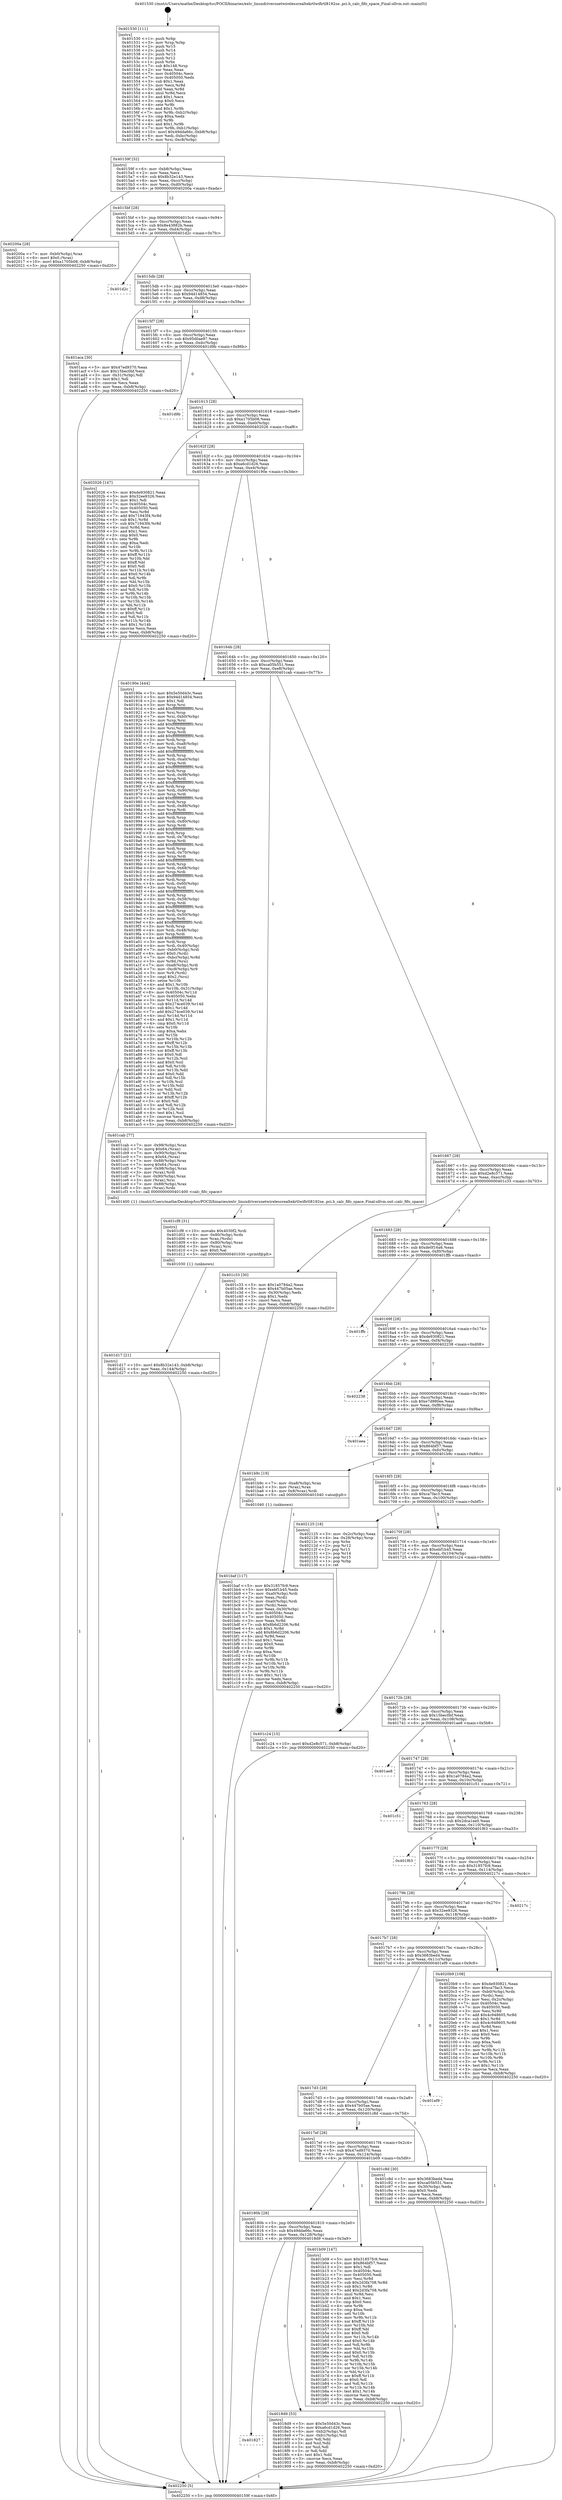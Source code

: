 digraph "0x401530" {
  label = "0x401530 (/mnt/c/Users/mathe/Desktop/tcc/POCII/binaries/extr_linuxdriversnetwirelessrealtekrtlwifirtl8192se..pci.h_calc_fifo_space_Final-ollvm.out::main(0))"
  labelloc = "t"
  node[shape=record]

  Entry [label="",width=0.3,height=0.3,shape=circle,fillcolor=black,style=filled]
  "0x40159f" [label="{
     0x40159f [32]\l
     | [instrs]\l
     &nbsp;&nbsp;0x40159f \<+6\>: mov -0xb8(%rbp),%eax\l
     &nbsp;&nbsp;0x4015a5 \<+2\>: mov %eax,%ecx\l
     &nbsp;&nbsp;0x4015a7 \<+6\>: sub $0x8b32e143,%ecx\l
     &nbsp;&nbsp;0x4015ad \<+6\>: mov %eax,-0xcc(%rbp)\l
     &nbsp;&nbsp;0x4015b3 \<+6\>: mov %ecx,-0xd0(%rbp)\l
     &nbsp;&nbsp;0x4015b9 \<+6\>: je 000000000040200a \<main+0xada\>\l
  }"]
  "0x40200a" [label="{
     0x40200a [28]\l
     | [instrs]\l
     &nbsp;&nbsp;0x40200a \<+7\>: mov -0xb0(%rbp),%rax\l
     &nbsp;&nbsp;0x402011 \<+6\>: movl $0x0,(%rax)\l
     &nbsp;&nbsp;0x402017 \<+10\>: movl $0xa1705b08,-0xb8(%rbp)\l
     &nbsp;&nbsp;0x402021 \<+5\>: jmp 0000000000402250 \<main+0xd20\>\l
  }"]
  "0x4015bf" [label="{
     0x4015bf [28]\l
     | [instrs]\l
     &nbsp;&nbsp;0x4015bf \<+5\>: jmp 00000000004015c4 \<main+0x94\>\l
     &nbsp;&nbsp;0x4015c4 \<+6\>: mov -0xcc(%rbp),%eax\l
     &nbsp;&nbsp;0x4015ca \<+5\>: sub $0x8e43882b,%eax\l
     &nbsp;&nbsp;0x4015cf \<+6\>: mov %eax,-0xd4(%rbp)\l
     &nbsp;&nbsp;0x4015d5 \<+6\>: je 0000000000401d2c \<main+0x7fc\>\l
  }"]
  Exit [label="",width=0.3,height=0.3,shape=circle,fillcolor=black,style=filled,peripheries=2]
  "0x401d2c" [label="{
     0x401d2c\l
  }", style=dashed]
  "0x4015db" [label="{
     0x4015db [28]\l
     | [instrs]\l
     &nbsp;&nbsp;0x4015db \<+5\>: jmp 00000000004015e0 \<main+0xb0\>\l
     &nbsp;&nbsp;0x4015e0 \<+6\>: mov -0xcc(%rbp),%eax\l
     &nbsp;&nbsp;0x4015e6 \<+5\>: sub $0x94d14854,%eax\l
     &nbsp;&nbsp;0x4015eb \<+6\>: mov %eax,-0xd8(%rbp)\l
     &nbsp;&nbsp;0x4015f1 \<+6\>: je 0000000000401aca \<main+0x59a\>\l
  }"]
  "0x401d17" [label="{
     0x401d17 [21]\l
     | [instrs]\l
     &nbsp;&nbsp;0x401d17 \<+10\>: movl $0x8b32e143,-0xb8(%rbp)\l
     &nbsp;&nbsp;0x401d21 \<+6\>: mov %eax,-0x144(%rbp)\l
     &nbsp;&nbsp;0x401d27 \<+5\>: jmp 0000000000402250 \<main+0xd20\>\l
  }"]
  "0x401aca" [label="{
     0x401aca [30]\l
     | [instrs]\l
     &nbsp;&nbsp;0x401aca \<+5\>: mov $0x47ed9370,%eax\l
     &nbsp;&nbsp;0x401acf \<+5\>: mov $0x15bec0bf,%ecx\l
     &nbsp;&nbsp;0x401ad4 \<+3\>: mov -0x31(%rbp),%dl\l
     &nbsp;&nbsp;0x401ad7 \<+3\>: test $0x1,%dl\l
     &nbsp;&nbsp;0x401ada \<+3\>: cmovne %ecx,%eax\l
     &nbsp;&nbsp;0x401add \<+6\>: mov %eax,-0xb8(%rbp)\l
     &nbsp;&nbsp;0x401ae3 \<+5\>: jmp 0000000000402250 \<main+0xd20\>\l
  }"]
  "0x4015f7" [label="{
     0x4015f7 [28]\l
     | [instrs]\l
     &nbsp;&nbsp;0x4015f7 \<+5\>: jmp 00000000004015fc \<main+0xcc\>\l
     &nbsp;&nbsp;0x4015fc \<+6\>: mov -0xcc(%rbp),%eax\l
     &nbsp;&nbsp;0x401602 \<+5\>: sub $0x95d0ae97,%eax\l
     &nbsp;&nbsp;0x401607 \<+6\>: mov %eax,-0xdc(%rbp)\l
     &nbsp;&nbsp;0x40160d \<+6\>: je 0000000000401d9b \<main+0x86b\>\l
  }"]
  "0x401cf8" [label="{
     0x401cf8 [31]\l
     | [instrs]\l
     &nbsp;&nbsp;0x401cf8 \<+10\>: movabs $0x4030f2,%rdi\l
     &nbsp;&nbsp;0x401d02 \<+4\>: mov -0x80(%rbp),%rdx\l
     &nbsp;&nbsp;0x401d06 \<+3\>: mov %rax,(%rdx)\l
     &nbsp;&nbsp;0x401d09 \<+4\>: mov -0x80(%rbp),%rax\l
     &nbsp;&nbsp;0x401d0d \<+3\>: mov (%rax),%rsi\l
     &nbsp;&nbsp;0x401d10 \<+2\>: mov $0x0,%al\l
     &nbsp;&nbsp;0x401d12 \<+5\>: call 0000000000401030 \<printf@plt\>\l
     | [calls]\l
     &nbsp;&nbsp;0x401030 \{1\} (unknown)\l
  }"]
  "0x401d9b" [label="{
     0x401d9b\l
  }", style=dashed]
  "0x401613" [label="{
     0x401613 [28]\l
     | [instrs]\l
     &nbsp;&nbsp;0x401613 \<+5\>: jmp 0000000000401618 \<main+0xe8\>\l
     &nbsp;&nbsp;0x401618 \<+6\>: mov -0xcc(%rbp),%eax\l
     &nbsp;&nbsp;0x40161e \<+5\>: sub $0xa1705b08,%eax\l
     &nbsp;&nbsp;0x401623 \<+6\>: mov %eax,-0xe0(%rbp)\l
     &nbsp;&nbsp;0x401629 \<+6\>: je 0000000000402026 \<main+0xaf6\>\l
  }"]
  "0x401baf" [label="{
     0x401baf [117]\l
     | [instrs]\l
     &nbsp;&nbsp;0x401baf \<+5\>: mov $0x31857fc9,%ecx\l
     &nbsp;&nbsp;0x401bb4 \<+5\>: mov $0xebf1b45,%edx\l
     &nbsp;&nbsp;0x401bb9 \<+7\>: mov -0xa0(%rbp),%rdi\l
     &nbsp;&nbsp;0x401bc0 \<+2\>: mov %eax,(%rdi)\l
     &nbsp;&nbsp;0x401bc2 \<+7\>: mov -0xa0(%rbp),%rdi\l
     &nbsp;&nbsp;0x401bc9 \<+2\>: mov (%rdi),%eax\l
     &nbsp;&nbsp;0x401bcb \<+3\>: mov %eax,-0x30(%rbp)\l
     &nbsp;&nbsp;0x401bce \<+7\>: mov 0x40504c,%eax\l
     &nbsp;&nbsp;0x401bd5 \<+7\>: mov 0x405050,%esi\l
     &nbsp;&nbsp;0x401bdc \<+3\>: mov %eax,%r8d\l
     &nbsp;&nbsp;0x401bdf \<+7\>: sub $0x8b6d2206,%r8d\l
     &nbsp;&nbsp;0x401be6 \<+4\>: sub $0x1,%r8d\l
     &nbsp;&nbsp;0x401bea \<+7\>: add $0x8b6d2206,%r8d\l
     &nbsp;&nbsp;0x401bf1 \<+4\>: imul %r8d,%eax\l
     &nbsp;&nbsp;0x401bf5 \<+3\>: and $0x1,%eax\l
     &nbsp;&nbsp;0x401bf8 \<+3\>: cmp $0x0,%eax\l
     &nbsp;&nbsp;0x401bfb \<+4\>: sete %r9b\l
     &nbsp;&nbsp;0x401bff \<+3\>: cmp $0xa,%esi\l
     &nbsp;&nbsp;0x401c02 \<+4\>: setl %r10b\l
     &nbsp;&nbsp;0x401c06 \<+3\>: mov %r9b,%r11b\l
     &nbsp;&nbsp;0x401c09 \<+3\>: and %r10b,%r11b\l
     &nbsp;&nbsp;0x401c0c \<+3\>: xor %r10b,%r9b\l
     &nbsp;&nbsp;0x401c0f \<+3\>: or %r9b,%r11b\l
     &nbsp;&nbsp;0x401c12 \<+4\>: test $0x1,%r11b\l
     &nbsp;&nbsp;0x401c16 \<+3\>: cmovne %edx,%ecx\l
     &nbsp;&nbsp;0x401c19 \<+6\>: mov %ecx,-0xb8(%rbp)\l
     &nbsp;&nbsp;0x401c1f \<+5\>: jmp 0000000000402250 \<main+0xd20\>\l
  }"]
  "0x402026" [label="{
     0x402026 [147]\l
     | [instrs]\l
     &nbsp;&nbsp;0x402026 \<+5\>: mov $0xde930821,%eax\l
     &nbsp;&nbsp;0x40202b \<+5\>: mov $0x32ee9326,%ecx\l
     &nbsp;&nbsp;0x402030 \<+2\>: mov $0x1,%dl\l
     &nbsp;&nbsp;0x402032 \<+7\>: mov 0x40504c,%esi\l
     &nbsp;&nbsp;0x402039 \<+7\>: mov 0x405050,%edi\l
     &nbsp;&nbsp;0x402040 \<+3\>: mov %esi,%r8d\l
     &nbsp;&nbsp;0x402043 \<+7\>: add $0x71943f4,%r8d\l
     &nbsp;&nbsp;0x40204a \<+4\>: sub $0x1,%r8d\l
     &nbsp;&nbsp;0x40204e \<+7\>: sub $0x71943f4,%r8d\l
     &nbsp;&nbsp;0x402055 \<+4\>: imul %r8d,%esi\l
     &nbsp;&nbsp;0x402059 \<+3\>: and $0x1,%esi\l
     &nbsp;&nbsp;0x40205c \<+3\>: cmp $0x0,%esi\l
     &nbsp;&nbsp;0x40205f \<+4\>: sete %r9b\l
     &nbsp;&nbsp;0x402063 \<+3\>: cmp $0xa,%edi\l
     &nbsp;&nbsp;0x402066 \<+4\>: setl %r10b\l
     &nbsp;&nbsp;0x40206a \<+3\>: mov %r9b,%r11b\l
     &nbsp;&nbsp;0x40206d \<+4\>: xor $0xff,%r11b\l
     &nbsp;&nbsp;0x402071 \<+3\>: mov %r10b,%bl\l
     &nbsp;&nbsp;0x402074 \<+3\>: xor $0xff,%bl\l
     &nbsp;&nbsp;0x402077 \<+3\>: xor $0x0,%dl\l
     &nbsp;&nbsp;0x40207a \<+3\>: mov %r11b,%r14b\l
     &nbsp;&nbsp;0x40207d \<+4\>: and $0x0,%r14b\l
     &nbsp;&nbsp;0x402081 \<+3\>: and %dl,%r9b\l
     &nbsp;&nbsp;0x402084 \<+3\>: mov %bl,%r15b\l
     &nbsp;&nbsp;0x402087 \<+4\>: and $0x0,%r15b\l
     &nbsp;&nbsp;0x40208b \<+3\>: and %dl,%r10b\l
     &nbsp;&nbsp;0x40208e \<+3\>: or %r9b,%r14b\l
     &nbsp;&nbsp;0x402091 \<+3\>: or %r10b,%r15b\l
     &nbsp;&nbsp;0x402094 \<+3\>: xor %r15b,%r14b\l
     &nbsp;&nbsp;0x402097 \<+3\>: or %bl,%r11b\l
     &nbsp;&nbsp;0x40209a \<+4\>: xor $0xff,%r11b\l
     &nbsp;&nbsp;0x40209e \<+3\>: or $0x0,%dl\l
     &nbsp;&nbsp;0x4020a1 \<+3\>: and %dl,%r11b\l
     &nbsp;&nbsp;0x4020a4 \<+3\>: or %r11b,%r14b\l
     &nbsp;&nbsp;0x4020a7 \<+4\>: test $0x1,%r14b\l
     &nbsp;&nbsp;0x4020ab \<+3\>: cmovne %ecx,%eax\l
     &nbsp;&nbsp;0x4020ae \<+6\>: mov %eax,-0xb8(%rbp)\l
     &nbsp;&nbsp;0x4020b4 \<+5\>: jmp 0000000000402250 \<main+0xd20\>\l
  }"]
  "0x40162f" [label="{
     0x40162f [28]\l
     | [instrs]\l
     &nbsp;&nbsp;0x40162f \<+5\>: jmp 0000000000401634 \<main+0x104\>\l
     &nbsp;&nbsp;0x401634 \<+6\>: mov -0xcc(%rbp),%eax\l
     &nbsp;&nbsp;0x40163a \<+5\>: sub $0xa6cd1d26,%eax\l
     &nbsp;&nbsp;0x40163f \<+6\>: mov %eax,-0xe4(%rbp)\l
     &nbsp;&nbsp;0x401645 \<+6\>: je 000000000040190e \<main+0x3de\>\l
  }"]
  "0x401530" [label="{
     0x401530 [111]\l
     | [instrs]\l
     &nbsp;&nbsp;0x401530 \<+1\>: push %rbp\l
     &nbsp;&nbsp;0x401531 \<+3\>: mov %rsp,%rbp\l
     &nbsp;&nbsp;0x401534 \<+2\>: push %r15\l
     &nbsp;&nbsp;0x401536 \<+2\>: push %r14\l
     &nbsp;&nbsp;0x401538 \<+2\>: push %r13\l
     &nbsp;&nbsp;0x40153a \<+2\>: push %r12\l
     &nbsp;&nbsp;0x40153c \<+1\>: push %rbx\l
     &nbsp;&nbsp;0x40153d \<+7\>: sub $0x148,%rsp\l
     &nbsp;&nbsp;0x401544 \<+2\>: xor %eax,%eax\l
     &nbsp;&nbsp;0x401546 \<+7\>: mov 0x40504c,%ecx\l
     &nbsp;&nbsp;0x40154d \<+7\>: mov 0x405050,%edx\l
     &nbsp;&nbsp;0x401554 \<+3\>: sub $0x1,%eax\l
     &nbsp;&nbsp;0x401557 \<+3\>: mov %ecx,%r8d\l
     &nbsp;&nbsp;0x40155a \<+3\>: add %eax,%r8d\l
     &nbsp;&nbsp;0x40155d \<+4\>: imul %r8d,%ecx\l
     &nbsp;&nbsp;0x401561 \<+3\>: and $0x1,%ecx\l
     &nbsp;&nbsp;0x401564 \<+3\>: cmp $0x0,%ecx\l
     &nbsp;&nbsp;0x401567 \<+4\>: sete %r9b\l
     &nbsp;&nbsp;0x40156b \<+4\>: and $0x1,%r9b\l
     &nbsp;&nbsp;0x40156f \<+7\>: mov %r9b,-0xb2(%rbp)\l
     &nbsp;&nbsp;0x401576 \<+3\>: cmp $0xa,%edx\l
     &nbsp;&nbsp;0x401579 \<+4\>: setl %r9b\l
     &nbsp;&nbsp;0x40157d \<+4\>: and $0x1,%r9b\l
     &nbsp;&nbsp;0x401581 \<+7\>: mov %r9b,-0xb1(%rbp)\l
     &nbsp;&nbsp;0x401588 \<+10\>: movl $0x49dda66c,-0xb8(%rbp)\l
     &nbsp;&nbsp;0x401592 \<+6\>: mov %edi,-0xbc(%rbp)\l
     &nbsp;&nbsp;0x401598 \<+7\>: mov %rsi,-0xc8(%rbp)\l
  }"]
  "0x40190e" [label="{
     0x40190e [444]\l
     | [instrs]\l
     &nbsp;&nbsp;0x40190e \<+5\>: mov $0x5e50d43c,%eax\l
     &nbsp;&nbsp;0x401913 \<+5\>: mov $0x94d14854,%ecx\l
     &nbsp;&nbsp;0x401918 \<+2\>: mov $0x1,%dl\l
     &nbsp;&nbsp;0x40191a \<+3\>: mov %rsp,%rsi\l
     &nbsp;&nbsp;0x40191d \<+4\>: add $0xfffffffffffffff0,%rsi\l
     &nbsp;&nbsp;0x401921 \<+3\>: mov %rsi,%rsp\l
     &nbsp;&nbsp;0x401924 \<+7\>: mov %rsi,-0xb0(%rbp)\l
     &nbsp;&nbsp;0x40192b \<+3\>: mov %rsp,%rsi\l
     &nbsp;&nbsp;0x40192e \<+4\>: add $0xfffffffffffffff0,%rsi\l
     &nbsp;&nbsp;0x401932 \<+3\>: mov %rsi,%rsp\l
     &nbsp;&nbsp;0x401935 \<+3\>: mov %rsp,%rdi\l
     &nbsp;&nbsp;0x401938 \<+4\>: add $0xfffffffffffffff0,%rdi\l
     &nbsp;&nbsp;0x40193c \<+3\>: mov %rdi,%rsp\l
     &nbsp;&nbsp;0x40193f \<+7\>: mov %rdi,-0xa8(%rbp)\l
     &nbsp;&nbsp;0x401946 \<+3\>: mov %rsp,%rdi\l
     &nbsp;&nbsp;0x401949 \<+4\>: add $0xfffffffffffffff0,%rdi\l
     &nbsp;&nbsp;0x40194d \<+3\>: mov %rdi,%rsp\l
     &nbsp;&nbsp;0x401950 \<+7\>: mov %rdi,-0xa0(%rbp)\l
     &nbsp;&nbsp;0x401957 \<+3\>: mov %rsp,%rdi\l
     &nbsp;&nbsp;0x40195a \<+4\>: add $0xfffffffffffffff0,%rdi\l
     &nbsp;&nbsp;0x40195e \<+3\>: mov %rdi,%rsp\l
     &nbsp;&nbsp;0x401961 \<+7\>: mov %rdi,-0x98(%rbp)\l
     &nbsp;&nbsp;0x401968 \<+3\>: mov %rsp,%rdi\l
     &nbsp;&nbsp;0x40196b \<+4\>: add $0xfffffffffffffff0,%rdi\l
     &nbsp;&nbsp;0x40196f \<+3\>: mov %rdi,%rsp\l
     &nbsp;&nbsp;0x401972 \<+7\>: mov %rdi,-0x90(%rbp)\l
     &nbsp;&nbsp;0x401979 \<+3\>: mov %rsp,%rdi\l
     &nbsp;&nbsp;0x40197c \<+4\>: add $0xfffffffffffffff0,%rdi\l
     &nbsp;&nbsp;0x401980 \<+3\>: mov %rdi,%rsp\l
     &nbsp;&nbsp;0x401983 \<+7\>: mov %rdi,-0x88(%rbp)\l
     &nbsp;&nbsp;0x40198a \<+3\>: mov %rsp,%rdi\l
     &nbsp;&nbsp;0x40198d \<+4\>: add $0xfffffffffffffff0,%rdi\l
     &nbsp;&nbsp;0x401991 \<+3\>: mov %rdi,%rsp\l
     &nbsp;&nbsp;0x401994 \<+4\>: mov %rdi,-0x80(%rbp)\l
     &nbsp;&nbsp;0x401998 \<+3\>: mov %rsp,%rdi\l
     &nbsp;&nbsp;0x40199b \<+4\>: add $0xfffffffffffffff0,%rdi\l
     &nbsp;&nbsp;0x40199f \<+3\>: mov %rdi,%rsp\l
     &nbsp;&nbsp;0x4019a2 \<+4\>: mov %rdi,-0x78(%rbp)\l
     &nbsp;&nbsp;0x4019a6 \<+3\>: mov %rsp,%rdi\l
     &nbsp;&nbsp;0x4019a9 \<+4\>: add $0xfffffffffffffff0,%rdi\l
     &nbsp;&nbsp;0x4019ad \<+3\>: mov %rdi,%rsp\l
     &nbsp;&nbsp;0x4019b0 \<+4\>: mov %rdi,-0x70(%rbp)\l
     &nbsp;&nbsp;0x4019b4 \<+3\>: mov %rsp,%rdi\l
     &nbsp;&nbsp;0x4019b7 \<+4\>: add $0xfffffffffffffff0,%rdi\l
     &nbsp;&nbsp;0x4019bb \<+3\>: mov %rdi,%rsp\l
     &nbsp;&nbsp;0x4019be \<+4\>: mov %rdi,-0x68(%rbp)\l
     &nbsp;&nbsp;0x4019c2 \<+3\>: mov %rsp,%rdi\l
     &nbsp;&nbsp;0x4019c5 \<+4\>: add $0xfffffffffffffff0,%rdi\l
     &nbsp;&nbsp;0x4019c9 \<+3\>: mov %rdi,%rsp\l
     &nbsp;&nbsp;0x4019cc \<+4\>: mov %rdi,-0x60(%rbp)\l
     &nbsp;&nbsp;0x4019d0 \<+3\>: mov %rsp,%rdi\l
     &nbsp;&nbsp;0x4019d3 \<+4\>: add $0xfffffffffffffff0,%rdi\l
     &nbsp;&nbsp;0x4019d7 \<+3\>: mov %rdi,%rsp\l
     &nbsp;&nbsp;0x4019da \<+4\>: mov %rdi,-0x58(%rbp)\l
     &nbsp;&nbsp;0x4019de \<+3\>: mov %rsp,%rdi\l
     &nbsp;&nbsp;0x4019e1 \<+4\>: add $0xfffffffffffffff0,%rdi\l
     &nbsp;&nbsp;0x4019e5 \<+3\>: mov %rdi,%rsp\l
     &nbsp;&nbsp;0x4019e8 \<+4\>: mov %rdi,-0x50(%rbp)\l
     &nbsp;&nbsp;0x4019ec \<+3\>: mov %rsp,%rdi\l
     &nbsp;&nbsp;0x4019ef \<+4\>: add $0xfffffffffffffff0,%rdi\l
     &nbsp;&nbsp;0x4019f3 \<+3\>: mov %rdi,%rsp\l
     &nbsp;&nbsp;0x4019f6 \<+4\>: mov %rdi,-0x48(%rbp)\l
     &nbsp;&nbsp;0x4019fa \<+3\>: mov %rsp,%rdi\l
     &nbsp;&nbsp;0x4019fd \<+4\>: add $0xfffffffffffffff0,%rdi\l
     &nbsp;&nbsp;0x401a01 \<+3\>: mov %rdi,%rsp\l
     &nbsp;&nbsp;0x401a04 \<+4\>: mov %rdi,-0x40(%rbp)\l
     &nbsp;&nbsp;0x401a08 \<+7\>: mov -0xb0(%rbp),%rdi\l
     &nbsp;&nbsp;0x401a0f \<+6\>: movl $0x0,(%rdi)\l
     &nbsp;&nbsp;0x401a15 \<+7\>: mov -0xbc(%rbp),%r8d\l
     &nbsp;&nbsp;0x401a1c \<+3\>: mov %r8d,(%rsi)\l
     &nbsp;&nbsp;0x401a1f \<+7\>: mov -0xa8(%rbp),%rdi\l
     &nbsp;&nbsp;0x401a26 \<+7\>: mov -0xc8(%rbp),%r9\l
     &nbsp;&nbsp;0x401a2d \<+3\>: mov %r9,(%rdi)\l
     &nbsp;&nbsp;0x401a30 \<+3\>: cmpl $0x2,(%rsi)\l
     &nbsp;&nbsp;0x401a33 \<+4\>: setne %r10b\l
     &nbsp;&nbsp;0x401a37 \<+4\>: and $0x1,%r10b\l
     &nbsp;&nbsp;0x401a3b \<+4\>: mov %r10b,-0x31(%rbp)\l
     &nbsp;&nbsp;0x401a3f \<+8\>: mov 0x40504c,%r11d\l
     &nbsp;&nbsp;0x401a47 \<+7\>: mov 0x405050,%ebx\l
     &nbsp;&nbsp;0x401a4e \<+3\>: mov %r11d,%r14d\l
     &nbsp;&nbsp;0x401a51 \<+7\>: sub $0x274ce039,%r14d\l
     &nbsp;&nbsp;0x401a58 \<+4\>: sub $0x1,%r14d\l
     &nbsp;&nbsp;0x401a5c \<+7\>: add $0x274ce039,%r14d\l
     &nbsp;&nbsp;0x401a63 \<+4\>: imul %r14d,%r11d\l
     &nbsp;&nbsp;0x401a67 \<+4\>: and $0x1,%r11d\l
     &nbsp;&nbsp;0x401a6b \<+4\>: cmp $0x0,%r11d\l
     &nbsp;&nbsp;0x401a6f \<+4\>: sete %r10b\l
     &nbsp;&nbsp;0x401a73 \<+3\>: cmp $0xa,%ebx\l
     &nbsp;&nbsp;0x401a76 \<+4\>: setl %r15b\l
     &nbsp;&nbsp;0x401a7a \<+3\>: mov %r10b,%r12b\l
     &nbsp;&nbsp;0x401a7d \<+4\>: xor $0xff,%r12b\l
     &nbsp;&nbsp;0x401a81 \<+3\>: mov %r15b,%r13b\l
     &nbsp;&nbsp;0x401a84 \<+4\>: xor $0xff,%r13b\l
     &nbsp;&nbsp;0x401a88 \<+3\>: xor $0x0,%dl\l
     &nbsp;&nbsp;0x401a8b \<+3\>: mov %r12b,%sil\l
     &nbsp;&nbsp;0x401a8e \<+4\>: and $0x0,%sil\l
     &nbsp;&nbsp;0x401a92 \<+3\>: and %dl,%r10b\l
     &nbsp;&nbsp;0x401a95 \<+3\>: mov %r13b,%dil\l
     &nbsp;&nbsp;0x401a98 \<+4\>: and $0x0,%dil\l
     &nbsp;&nbsp;0x401a9c \<+3\>: and %dl,%r15b\l
     &nbsp;&nbsp;0x401a9f \<+3\>: or %r10b,%sil\l
     &nbsp;&nbsp;0x401aa2 \<+3\>: or %r15b,%dil\l
     &nbsp;&nbsp;0x401aa5 \<+3\>: xor %dil,%sil\l
     &nbsp;&nbsp;0x401aa8 \<+3\>: or %r13b,%r12b\l
     &nbsp;&nbsp;0x401aab \<+4\>: xor $0xff,%r12b\l
     &nbsp;&nbsp;0x401aaf \<+3\>: or $0x0,%dl\l
     &nbsp;&nbsp;0x401ab2 \<+3\>: and %dl,%r12b\l
     &nbsp;&nbsp;0x401ab5 \<+3\>: or %r12b,%sil\l
     &nbsp;&nbsp;0x401ab8 \<+4\>: test $0x1,%sil\l
     &nbsp;&nbsp;0x401abc \<+3\>: cmovne %ecx,%eax\l
     &nbsp;&nbsp;0x401abf \<+6\>: mov %eax,-0xb8(%rbp)\l
     &nbsp;&nbsp;0x401ac5 \<+5\>: jmp 0000000000402250 \<main+0xd20\>\l
  }"]
  "0x40164b" [label="{
     0x40164b [28]\l
     | [instrs]\l
     &nbsp;&nbsp;0x40164b \<+5\>: jmp 0000000000401650 \<main+0x120\>\l
     &nbsp;&nbsp;0x401650 \<+6\>: mov -0xcc(%rbp),%eax\l
     &nbsp;&nbsp;0x401656 \<+5\>: sub $0xca05b551,%eax\l
     &nbsp;&nbsp;0x40165b \<+6\>: mov %eax,-0xe8(%rbp)\l
     &nbsp;&nbsp;0x401661 \<+6\>: je 0000000000401cab \<main+0x77b\>\l
  }"]
  "0x402250" [label="{
     0x402250 [5]\l
     | [instrs]\l
     &nbsp;&nbsp;0x402250 \<+5\>: jmp 000000000040159f \<main+0x6f\>\l
  }"]
  "0x401cab" [label="{
     0x401cab [77]\l
     | [instrs]\l
     &nbsp;&nbsp;0x401cab \<+7\>: mov -0x98(%rbp),%rax\l
     &nbsp;&nbsp;0x401cb2 \<+7\>: movq $0x64,(%rax)\l
     &nbsp;&nbsp;0x401cb9 \<+7\>: mov -0x90(%rbp),%rax\l
     &nbsp;&nbsp;0x401cc0 \<+7\>: movq $0x64,(%rax)\l
     &nbsp;&nbsp;0x401cc7 \<+7\>: mov -0x88(%rbp),%rax\l
     &nbsp;&nbsp;0x401cce \<+7\>: movq $0x64,(%rax)\l
     &nbsp;&nbsp;0x401cd5 \<+7\>: mov -0x98(%rbp),%rax\l
     &nbsp;&nbsp;0x401cdc \<+3\>: mov (%rax),%rdi\l
     &nbsp;&nbsp;0x401cdf \<+7\>: mov -0x90(%rbp),%rax\l
     &nbsp;&nbsp;0x401ce6 \<+3\>: mov (%rax),%rsi\l
     &nbsp;&nbsp;0x401ce9 \<+7\>: mov -0x88(%rbp),%rax\l
     &nbsp;&nbsp;0x401cf0 \<+3\>: mov (%rax),%rdx\l
     &nbsp;&nbsp;0x401cf3 \<+5\>: call 0000000000401400 \<calc_fifo_space\>\l
     | [calls]\l
     &nbsp;&nbsp;0x401400 \{1\} (/mnt/c/Users/mathe/Desktop/tcc/POCII/binaries/extr_linuxdriversnetwirelessrealtekrtlwifirtl8192se..pci.h_calc_fifo_space_Final-ollvm.out::calc_fifo_space)\l
  }"]
  "0x401667" [label="{
     0x401667 [28]\l
     | [instrs]\l
     &nbsp;&nbsp;0x401667 \<+5\>: jmp 000000000040166c \<main+0x13c\>\l
     &nbsp;&nbsp;0x40166c \<+6\>: mov -0xcc(%rbp),%eax\l
     &nbsp;&nbsp;0x401672 \<+5\>: sub $0xd2e8c571,%eax\l
     &nbsp;&nbsp;0x401677 \<+6\>: mov %eax,-0xec(%rbp)\l
     &nbsp;&nbsp;0x40167d \<+6\>: je 0000000000401c33 \<main+0x703\>\l
  }"]
  "0x401827" [label="{
     0x401827\l
  }", style=dashed]
  "0x401c33" [label="{
     0x401c33 [30]\l
     | [instrs]\l
     &nbsp;&nbsp;0x401c33 \<+5\>: mov $0x1a0784a2,%eax\l
     &nbsp;&nbsp;0x401c38 \<+5\>: mov $0x447b05ae,%ecx\l
     &nbsp;&nbsp;0x401c3d \<+3\>: mov -0x30(%rbp),%edx\l
     &nbsp;&nbsp;0x401c40 \<+3\>: cmp $0x1,%edx\l
     &nbsp;&nbsp;0x401c43 \<+3\>: cmovl %ecx,%eax\l
     &nbsp;&nbsp;0x401c46 \<+6\>: mov %eax,-0xb8(%rbp)\l
     &nbsp;&nbsp;0x401c4c \<+5\>: jmp 0000000000402250 \<main+0xd20\>\l
  }"]
  "0x401683" [label="{
     0x401683 [28]\l
     | [instrs]\l
     &nbsp;&nbsp;0x401683 \<+5\>: jmp 0000000000401688 \<main+0x158\>\l
     &nbsp;&nbsp;0x401688 \<+6\>: mov -0xcc(%rbp),%eax\l
     &nbsp;&nbsp;0x40168e \<+5\>: sub $0xde0f16a6,%eax\l
     &nbsp;&nbsp;0x401693 \<+6\>: mov %eax,-0xf0(%rbp)\l
     &nbsp;&nbsp;0x401699 \<+6\>: je 0000000000401ffb \<main+0xacb\>\l
  }"]
  "0x4018d9" [label="{
     0x4018d9 [53]\l
     | [instrs]\l
     &nbsp;&nbsp;0x4018d9 \<+5\>: mov $0x5e50d43c,%eax\l
     &nbsp;&nbsp;0x4018de \<+5\>: mov $0xa6cd1d26,%ecx\l
     &nbsp;&nbsp;0x4018e3 \<+6\>: mov -0xb2(%rbp),%dl\l
     &nbsp;&nbsp;0x4018e9 \<+7\>: mov -0xb1(%rbp),%sil\l
     &nbsp;&nbsp;0x4018f0 \<+3\>: mov %dl,%dil\l
     &nbsp;&nbsp;0x4018f3 \<+3\>: and %sil,%dil\l
     &nbsp;&nbsp;0x4018f6 \<+3\>: xor %sil,%dl\l
     &nbsp;&nbsp;0x4018f9 \<+3\>: or %dl,%dil\l
     &nbsp;&nbsp;0x4018fc \<+4\>: test $0x1,%dil\l
     &nbsp;&nbsp;0x401900 \<+3\>: cmovne %ecx,%eax\l
     &nbsp;&nbsp;0x401903 \<+6\>: mov %eax,-0xb8(%rbp)\l
     &nbsp;&nbsp;0x401909 \<+5\>: jmp 0000000000402250 \<main+0xd20\>\l
  }"]
  "0x401ffb" [label="{
     0x401ffb\l
  }", style=dashed]
  "0x40169f" [label="{
     0x40169f [28]\l
     | [instrs]\l
     &nbsp;&nbsp;0x40169f \<+5\>: jmp 00000000004016a4 \<main+0x174\>\l
     &nbsp;&nbsp;0x4016a4 \<+6\>: mov -0xcc(%rbp),%eax\l
     &nbsp;&nbsp;0x4016aa \<+5\>: sub $0xde930821,%eax\l
     &nbsp;&nbsp;0x4016af \<+6\>: mov %eax,-0xf4(%rbp)\l
     &nbsp;&nbsp;0x4016b5 \<+6\>: je 0000000000402238 \<main+0xd08\>\l
  }"]
  "0x40180b" [label="{
     0x40180b [28]\l
     | [instrs]\l
     &nbsp;&nbsp;0x40180b \<+5\>: jmp 0000000000401810 \<main+0x2e0\>\l
     &nbsp;&nbsp;0x401810 \<+6\>: mov -0xcc(%rbp),%eax\l
     &nbsp;&nbsp;0x401816 \<+5\>: sub $0x49dda66c,%eax\l
     &nbsp;&nbsp;0x40181b \<+6\>: mov %eax,-0x128(%rbp)\l
     &nbsp;&nbsp;0x401821 \<+6\>: je 00000000004018d9 \<main+0x3a9\>\l
  }"]
  "0x402238" [label="{
     0x402238\l
  }", style=dashed]
  "0x4016bb" [label="{
     0x4016bb [28]\l
     | [instrs]\l
     &nbsp;&nbsp;0x4016bb \<+5\>: jmp 00000000004016c0 \<main+0x190\>\l
     &nbsp;&nbsp;0x4016c0 \<+6\>: mov -0xcc(%rbp),%eax\l
     &nbsp;&nbsp;0x4016c6 \<+5\>: sub $0xe7d980ee,%eax\l
     &nbsp;&nbsp;0x4016cb \<+6\>: mov %eax,-0xf8(%rbp)\l
     &nbsp;&nbsp;0x4016d1 \<+6\>: je 0000000000401eea \<main+0x9ba\>\l
  }"]
  "0x401b09" [label="{
     0x401b09 [147]\l
     | [instrs]\l
     &nbsp;&nbsp;0x401b09 \<+5\>: mov $0x31857fc9,%eax\l
     &nbsp;&nbsp;0x401b0e \<+5\>: mov $0x864bf57,%ecx\l
     &nbsp;&nbsp;0x401b13 \<+2\>: mov $0x1,%dl\l
     &nbsp;&nbsp;0x401b15 \<+7\>: mov 0x40504c,%esi\l
     &nbsp;&nbsp;0x401b1c \<+7\>: mov 0x405050,%edi\l
     &nbsp;&nbsp;0x401b23 \<+3\>: mov %esi,%r8d\l
     &nbsp;&nbsp;0x401b26 \<+7\>: sub $0x2d3fa708,%r8d\l
     &nbsp;&nbsp;0x401b2d \<+4\>: sub $0x1,%r8d\l
     &nbsp;&nbsp;0x401b31 \<+7\>: add $0x2d3fa708,%r8d\l
     &nbsp;&nbsp;0x401b38 \<+4\>: imul %r8d,%esi\l
     &nbsp;&nbsp;0x401b3c \<+3\>: and $0x1,%esi\l
     &nbsp;&nbsp;0x401b3f \<+3\>: cmp $0x0,%esi\l
     &nbsp;&nbsp;0x401b42 \<+4\>: sete %r9b\l
     &nbsp;&nbsp;0x401b46 \<+3\>: cmp $0xa,%edi\l
     &nbsp;&nbsp;0x401b49 \<+4\>: setl %r10b\l
     &nbsp;&nbsp;0x401b4d \<+3\>: mov %r9b,%r11b\l
     &nbsp;&nbsp;0x401b50 \<+4\>: xor $0xff,%r11b\l
     &nbsp;&nbsp;0x401b54 \<+3\>: mov %r10b,%bl\l
     &nbsp;&nbsp;0x401b57 \<+3\>: xor $0xff,%bl\l
     &nbsp;&nbsp;0x401b5a \<+3\>: xor $0x0,%dl\l
     &nbsp;&nbsp;0x401b5d \<+3\>: mov %r11b,%r14b\l
     &nbsp;&nbsp;0x401b60 \<+4\>: and $0x0,%r14b\l
     &nbsp;&nbsp;0x401b64 \<+3\>: and %dl,%r9b\l
     &nbsp;&nbsp;0x401b67 \<+3\>: mov %bl,%r15b\l
     &nbsp;&nbsp;0x401b6a \<+4\>: and $0x0,%r15b\l
     &nbsp;&nbsp;0x401b6e \<+3\>: and %dl,%r10b\l
     &nbsp;&nbsp;0x401b71 \<+3\>: or %r9b,%r14b\l
     &nbsp;&nbsp;0x401b74 \<+3\>: or %r10b,%r15b\l
     &nbsp;&nbsp;0x401b77 \<+3\>: xor %r15b,%r14b\l
     &nbsp;&nbsp;0x401b7a \<+3\>: or %bl,%r11b\l
     &nbsp;&nbsp;0x401b7d \<+4\>: xor $0xff,%r11b\l
     &nbsp;&nbsp;0x401b81 \<+3\>: or $0x0,%dl\l
     &nbsp;&nbsp;0x401b84 \<+3\>: and %dl,%r11b\l
     &nbsp;&nbsp;0x401b87 \<+3\>: or %r11b,%r14b\l
     &nbsp;&nbsp;0x401b8a \<+4\>: test $0x1,%r14b\l
     &nbsp;&nbsp;0x401b8e \<+3\>: cmovne %ecx,%eax\l
     &nbsp;&nbsp;0x401b91 \<+6\>: mov %eax,-0xb8(%rbp)\l
     &nbsp;&nbsp;0x401b97 \<+5\>: jmp 0000000000402250 \<main+0xd20\>\l
  }"]
  "0x401eea" [label="{
     0x401eea\l
  }", style=dashed]
  "0x4016d7" [label="{
     0x4016d7 [28]\l
     | [instrs]\l
     &nbsp;&nbsp;0x4016d7 \<+5\>: jmp 00000000004016dc \<main+0x1ac\>\l
     &nbsp;&nbsp;0x4016dc \<+6\>: mov -0xcc(%rbp),%eax\l
     &nbsp;&nbsp;0x4016e2 \<+5\>: sub $0x864bf57,%eax\l
     &nbsp;&nbsp;0x4016e7 \<+6\>: mov %eax,-0xfc(%rbp)\l
     &nbsp;&nbsp;0x4016ed \<+6\>: je 0000000000401b9c \<main+0x66c\>\l
  }"]
  "0x4017ef" [label="{
     0x4017ef [28]\l
     | [instrs]\l
     &nbsp;&nbsp;0x4017ef \<+5\>: jmp 00000000004017f4 \<main+0x2c4\>\l
     &nbsp;&nbsp;0x4017f4 \<+6\>: mov -0xcc(%rbp),%eax\l
     &nbsp;&nbsp;0x4017fa \<+5\>: sub $0x47ed9370,%eax\l
     &nbsp;&nbsp;0x4017ff \<+6\>: mov %eax,-0x124(%rbp)\l
     &nbsp;&nbsp;0x401805 \<+6\>: je 0000000000401b09 \<main+0x5d9\>\l
  }"]
  "0x401b9c" [label="{
     0x401b9c [19]\l
     | [instrs]\l
     &nbsp;&nbsp;0x401b9c \<+7\>: mov -0xa8(%rbp),%rax\l
     &nbsp;&nbsp;0x401ba3 \<+3\>: mov (%rax),%rax\l
     &nbsp;&nbsp;0x401ba6 \<+4\>: mov 0x8(%rax),%rdi\l
     &nbsp;&nbsp;0x401baa \<+5\>: call 0000000000401040 \<atoi@plt\>\l
     | [calls]\l
     &nbsp;&nbsp;0x401040 \{1\} (unknown)\l
  }"]
  "0x4016f3" [label="{
     0x4016f3 [28]\l
     | [instrs]\l
     &nbsp;&nbsp;0x4016f3 \<+5\>: jmp 00000000004016f8 \<main+0x1c8\>\l
     &nbsp;&nbsp;0x4016f8 \<+6\>: mov -0xcc(%rbp),%eax\l
     &nbsp;&nbsp;0x4016fe \<+5\>: sub $0xca7fac3,%eax\l
     &nbsp;&nbsp;0x401703 \<+6\>: mov %eax,-0x100(%rbp)\l
     &nbsp;&nbsp;0x401709 \<+6\>: je 0000000000402125 \<main+0xbf5\>\l
  }"]
  "0x401c8d" [label="{
     0x401c8d [30]\l
     | [instrs]\l
     &nbsp;&nbsp;0x401c8d \<+5\>: mov $0x3683bed4,%eax\l
     &nbsp;&nbsp;0x401c92 \<+5\>: mov $0xca05b551,%ecx\l
     &nbsp;&nbsp;0x401c97 \<+3\>: mov -0x30(%rbp),%edx\l
     &nbsp;&nbsp;0x401c9a \<+3\>: cmp $0x0,%edx\l
     &nbsp;&nbsp;0x401c9d \<+3\>: cmove %ecx,%eax\l
     &nbsp;&nbsp;0x401ca0 \<+6\>: mov %eax,-0xb8(%rbp)\l
     &nbsp;&nbsp;0x401ca6 \<+5\>: jmp 0000000000402250 \<main+0xd20\>\l
  }"]
  "0x402125" [label="{
     0x402125 [18]\l
     | [instrs]\l
     &nbsp;&nbsp;0x402125 \<+3\>: mov -0x2c(%rbp),%eax\l
     &nbsp;&nbsp;0x402128 \<+4\>: lea -0x28(%rbp),%rsp\l
     &nbsp;&nbsp;0x40212c \<+1\>: pop %rbx\l
     &nbsp;&nbsp;0x40212d \<+2\>: pop %r12\l
     &nbsp;&nbsp;0x40212f \<+2\>: pop %r13\l
     &nbsp;&nbsp;0x402131 \<+2\>: pop %r14\l
     &nbsp;&nbsp;0x402133 \<+2\>: pop %r15\l
     &nbsp;&nbsp;0x402135 \<+1\>: pop %rbp\l
     &nbsp;&nbsp;0x402136 \<+1\>: ret\l
  }"]
  "0x40170f" [label="{
     0x40170f [28]\l
     | [instrs]\l
     &nbsp;&nbsp;0x40170f \<+5\>: jmp 0000000000401714 \<main+0x1e4\>\l
     &nbsp;&nbsp;0x401714 \<+6\>: mov -0xcc(%rbp),%eax\l
     &nbsp;&nbsp;0x40171a \<+5\>: sub $0xebf1b45,%eax\l
     &nbsp;&nbsp;0x40171f \<+6\>: mov %eax,-0x104(%rbp)\l
     &nbsp;&nbsp;0x401725 \<+6\>: je 0000000000401c24 \<main+0x6f4\>\l
  }"]
  "0x4017d3" [label="{
     0x4017d3 [28]\l
     | [instrs]\l
     &nbsp;&nbsp;0x4017d3 \<+5\>: jmp 00000000004017d8 \<main+0x2a8\>\l
     &nbsp;&nbsp;0x4017d8 \<+6\>: mov -0xcc(%rbp),%eax\l
     &nbsp;&nbsp;0x4017de \<+5\>: sub $0x447b05ae,%eax\l
     &nbsp;&nbsp;0x4017e3 \<+6\>: mov %eax,-0x120(%rbp)\l
     &nbsp;&nbsp;0x4017e9 \<+6\>: je 0000000000401c8d \<main+0x75d\>\l
  }"]
  "0x401c24" [label="{
     0x401c24 [15]\l
     | [instrs]\l
     &nbsp;&nbsp;0x401c24 \<+10\>: movl $0xd2e8c571,-0xb8(%rbp)\l
     &nbsp;&nbsp;0x401c2e \<+5\>: jmp 0000000000402250 \<main+0xd20\>\l
  }"]
  "0x40172b" [label="{
     0x40172b [28]\l
     | [instrs]\l
     &nbsp;&nbsp;0x40172b \<+5\>: jmp 0000000000401730 \<main+0x200\>\l
     &nbsp;&nbsp;0x401730 \<+6\>: mov -0xcc(%rbp),%eax\l
     &nbsp;&nbsp;0x401736 \<+5\>: sub $0x15bec0bf,%eax\l
     &nbsp;&nbsp;0x40173b \<+6\>: mov %eax,-0x108(%rbp)\l
     &nbsp;&nbsp;0x401741 \<+6\>: je 0000000000401ae8 \<main+0x5b8\>\l
  }"]
  "0x401ef9" [label="{
     0x401ef9\l
  }", style=dashed]
  "0x401ae8" [label="{
     0x401ae8\l
  }", style=dashed]
  "0x401747" [label="{
     0x401747 [28]\l
     | [instrs]\l
     &nbsp;&nbsp;0x401747 \<+5\>: jmp 000000000040174c \<main+0x21c\>\l
     &nbsp;&nbsp;0x40174c \<+6\>: mov -0xcc(%rbp),%eax\l
     &nbsp;&nbsp;0x401752 \<+5\>: sub $0x1a0784a2,%eax\l
     &nbsp;&nbsp;0x401757 \<+6\>: mov %eax,-0x10c(%rbp)\l
     &nbsp;&nbsp;0x40175d \<+6\>: je 0000000000401c51 \<main+0x721\>\l
  }"]
  "0x4017b7" [label="{
     0x4017b7 [28]\l
     | [instrs]\l
     &nbsp;&nbsp;0x4017b7 \<+5\>: jmp 00000000004017bc \<main+0x28c\>\l
     &nbsp;&nbsp;0x4017bc \<+6\>: mov -0xcc(%rbp),%eax\l
     &nbsp;&nbsp;0x4017c2 \<+5\>: sub $0x3683bed4,%eax\l
     &nbsp;&nbsp;0x4017c7 \<+6\>: mov %eax,-0x11c(%rbp)\l
     &nbsp;&nbsp;0x4017cd \<+6\>: je 0000000000401ef9 \<main+0x9c9\>\l
  }"]
  "0x401c51" [label="{
     0x401c51\l
  }", style=dashed]
  "0x401763" [label="{
     0x401763 [28]\l
     | [instrs]\l
     &nbsp;&nbsp;0x401763 \<+5\>: jmp 0000000000401768 \<main+0x238\>\l
     &nbsp;&nbsp;0x401768 \<+6\>: mov -0xcc(%rbp),%eax\l
     &nbsp;&nbsp;0x40176e \<+5\>: sub $0x2dca1ee0,%eax\l
     &nbsp;&nbsp;0x401773 \<+6\>: mov %eax,-0x110(%rbp)\l
     &nbsp;&nbsp;0x401779 \<+6\>: je 0000000000401f63 \<main+0xa33\>\l
  }"]
  "0x4020b9" [label="{
     0x4020b9 [108]\l
     | [instrs]\l
     &nbsp;&nbsp;0x4020b9 \<+5\>: mov $0xde930821,%eax\l
     &nbsp;&nbsp;0x4020be \<+5\>: mov $0xca7fac3,%ecx\l
     &nbsp;&nbsp;0x4020c3 \<+7\>: mov -0xb0(%rbp),%rdx\l
     &nbsp;&nbsp;0x4020ca \<+2\>: mov (%rdx),%esi\l
     &nbsp;&nbsp;0x4020cc \<+3\>: mov %esi,-0x2c(%rbp)\l
     &nbsp;&nbsp;0x4020cf \<+7\>: mov 0x40504c,%esi\l
     &nbsp;&nbsp;0x4020d6 \<+7\>: mov 0x405050,%edi\l
     &nbsp;&nbsp;0x4020dd \<+3\>: mov %esi,%r8d\l
     &nbsp;&nbsp;0x4020e0 \<+7\>: add $0x4c948605,%r8d\l
     &nbsp;&nbsp;0x4020e7 \<+4\>: sub $0x1,%r8d\l
     &nbsp;&nbsp;0x4020eb \<+7\>: sub $0x4c948605,%r8d\l
     &nbsp;&nbsp;0x4020f2 \<+4\>: imul %r8d,%esi\l
     &nbsp;&nbsp;0x4020f6 \<+3\>: and $0x1,%esi\l
     &nbsp;&nbsp;0x4020f9 \<+3\>: cmp $0x0,%esi\l
     &nbsp;&nbsp;0x4020fc \<+4\>: sete %r9b\l
     &nbsp;&nbsp;0x402100 \<+3\>: cmp $0xa,%edi\l
     &nbsp;&nbsp;0x402103 \<+4\>: setl %r10b\l
     &nbsp;&nbsp;0x402107 \<+3\>: mov %r9b,%r11b\l
     &nbsp;&nbsp;0x40210a \<+3\>: and %r10b,%r11b\l
     &nbsp;&nbsp;0x40210d \<+3\>: xor %r10b,%r9b\l
     &nbsp;&nbsp;0x402110 \<+3\>: or %r9b,%r11b\l
     &nbsp;&nbsp;0x402113 \<+4\>: test $0x1,%r11b\l
     &nbsp;&nbsp;0x402117 \<+3\>: cmovne %ecx,%eax\l
     &nbsp;&nbsp;0x40211a \<+6\>: mov %eax,-0xb8(%rbp)\l
     &nbsp;&nbsp;0x402120 \<+5\>: jmp 0000000000402250 \<main+0xd20\>\l
  }"]
  "0x401f63" [label="{
     0x401f63\l
  }", style=dashed]
  "0x40177f" [label="{
     0x40177f [28]\l
     | [instrs]\l
     &nbsp;&nbsp;0x40177f \<+5\>: jmp 0000000000401784 \<main+0x254\>\l
     &nbsp;&nbsp;0x401784 \<+6\>: mov -0xcc(%rbp),%eax\l
     &nbsp;&nbsp;0x40178a \<+5\>: sub $0x31857fc9,%eax\l
     &nbsp;&nbsp;0x40178f \<+6\>: mov %eax,-0x114(%rbp)\l
     &nbsp;&nbsp;0x401795 \<+6\>: je 000000000040217c \<main+0xc4c\>\l
  }"]
  "0x40179b" [label="{
     0x40179b [28]\l
     | [instrs]\l
     &nbsp;&nbsp;0x40179b \<+5\>: jmp 00000000004017a0 \<main+0x270\>\l
     &nbsp;&nbsp;0x4017a0 \<+6\>: mov -0xcc(%rbp),%eax\l
     &nbsp;&nbsp;0x4017a6 \<+5\>: sub $0x32ee9326,%eax\l
     &nbsp;&nbsp;0x4017ab \<+6\>: mov %eax,-0x118(%rbp)\l
     &nbsp;&nbsp;0x4017b1 \<+6\>: je 00000000004020b9 \<main+0xb89\>\l
  }"]
  "0x40217c" [label="{
     0x40217c\l
  }", style=dashed]
  Entry -> "0x401530" [label=" 1"]
  "0x40159f" -> "0x40200a" [label=" 1"]
  "0x40159f" -> "0x4015bf" [label=" 12"]
  "0x402125" -> Exit [label=" 1"]
  "0x4015bf" -> "0x401d2c" [label=" 0"]
  "0x4015bf" -> "0x4015db" [label=" 12"]
  "0x4020b9" -> "0x402250" [label=" 1"]
  "0x4015db" -> "0x401aca" [label=" 1"]
  "0x4015db" -> "0x4015f7" [label=" 11"]
  "0x402026" -> "0x402250" [label=" 1"]
  "0x4015f7" -> "0x401d9b" [label=" 0"]
  "0x4015f7" -> "0x401613" [label=" 11"]
  "0x40200a" -> "0x402250" [label=" 1"]
  "0x401613" -> "0x402026" [label=" 1"]
  "0x401613" -> "0x40162f" [label=" 10"]
  "0x401d17" -> "0x402250" [label=" 1"]
  "0x40162f" -> "0x40190e" [label=" 1"]
  "0x40162f" -> "0x40164b" [label=" 9"]
  "0x401cab" -> "0x401cf8" [label=" 1"]
  "0x40164b" -> "0x401cab" [label=" 1"]
  "0x40164b" -> "0x401667" [label=" 8"]
  "0x401c8d" -> "0x402250" [label=" 1"]
  "0x401667" -> "0x401c33" [label=" 1"]
  "0x401667" -> "0x401683" [label=" 7"]
  "0x401c33" -> "0x402250" [label=" 1"]
  "0x401683" -> "0x401ffb" [label=" 0"]
  "0x401683" -> "0x40169f" [label=" 7"]
  "0x401c24" -> "0x402250" [label=" 1"]
  "0x40169f" -> "0x402238" [label=" 0"]
  "0x40169f" -> "0x4016bb" [label=" 7"]
  "0x401b9c" -> "0x401baf" [label=" 1"]
  "0x4016bb" -> "0x401eea" [label=" 0"]
  "0x4016bb" -> "0x4016d7" [label=" 7"]
  "0x401b09" -> "0x402250" [label=" 1"]
  "0x4016d7" -> "0x401b9c" [label=" 1"]
  "0x4016d7" -> "0x4016f3" [label=" 6"]
  "0x40190e" -> "0x402250" [label=" 1"]
  "0x4016f3" -> "0x402125" [label=" 1"]
  "0x4016f3" -> "0x40170f" [label=" 5"]
  "0x401cf8" -> "0x401d17" [label=" 1"]
  "0x40170f" -> "0x401c24" [label=" 1"]
  "0x40170f" -> "0x40172b" [label=" 4"]
  "0x401530" -> "0x40159f" [label=" 1"]
  "0x40172b" -> "0x401ae8" [label=" 0"]
  "0x40172b" -> "0x401747" [label=" 4"]
  "0x4018d9" -> "0x402250" [label=" 1"]
  "0x401747" -> "0x401c51" [label=" 0"]
  "0x401747" -> "0x401763" [label=" 4"]
  "0x40180b" -> "0x4018d9" [label=" 1"]
  "0x401763" -> "0x401f63" [label=" 0"]
  "0x401763" -> "0x40177f" [label=" 4"]
  "0x401baf" -> "0x402250" [label=" 1"]
  "0x40177f" -> "0x40217c" [label=" 0"]
  "0x40177f" -> "0x40179b" [label=" 4"]
  "0x4017ef" -> "0x40180b" [label=" 1"]
  "0x40179b" -> "0x4020b9" [label=" 1"]
  "0x40179b" -> "0x4017b7" [label=" 3"]
  "0x40180b" -> "0x401827" [label=" 0"]
  "0x4017b7" -> "0x401ef9" [label=" 0"]
  "0x4017b7" -> "0x4017d3" [label=" 3"]
  "0x402250" -> "0x40159f" [label=" 12"]
  "0x4017d3" -> "0x401c8d" [label=" 1"]
  "0x4017d3" -> "0x4017ef" [label=" 2"]
  "0x401aca" -> "0x402250" [label=" 1"]
  "0x4017ef" -> "0x401b09" [label=" 1"]
}
